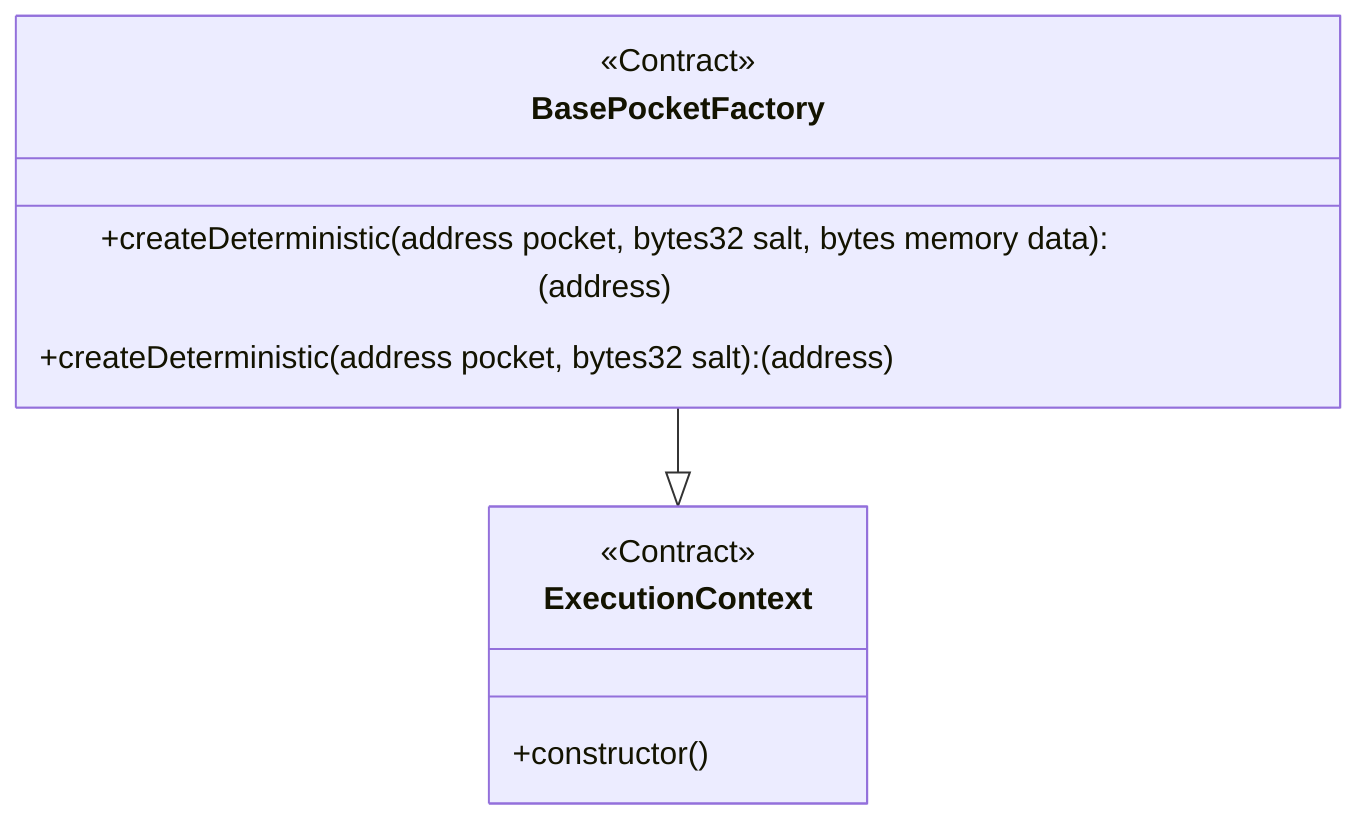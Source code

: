 classDiagram
  %% 384:825:89
  class BasePocketFactory {
    <<Contract>>
    +createDeterministic(address pocket, bytes32 salt, bytes memory data): (address)
    +createDeterministic(address pocket, bytes32 salt): (address)
  }
  
  BasePocketFactory --|> ExecutionContext
  
  %% 58:367:91
  class ExecutionContext {
    <<Contract>>
    +constructor()
  }